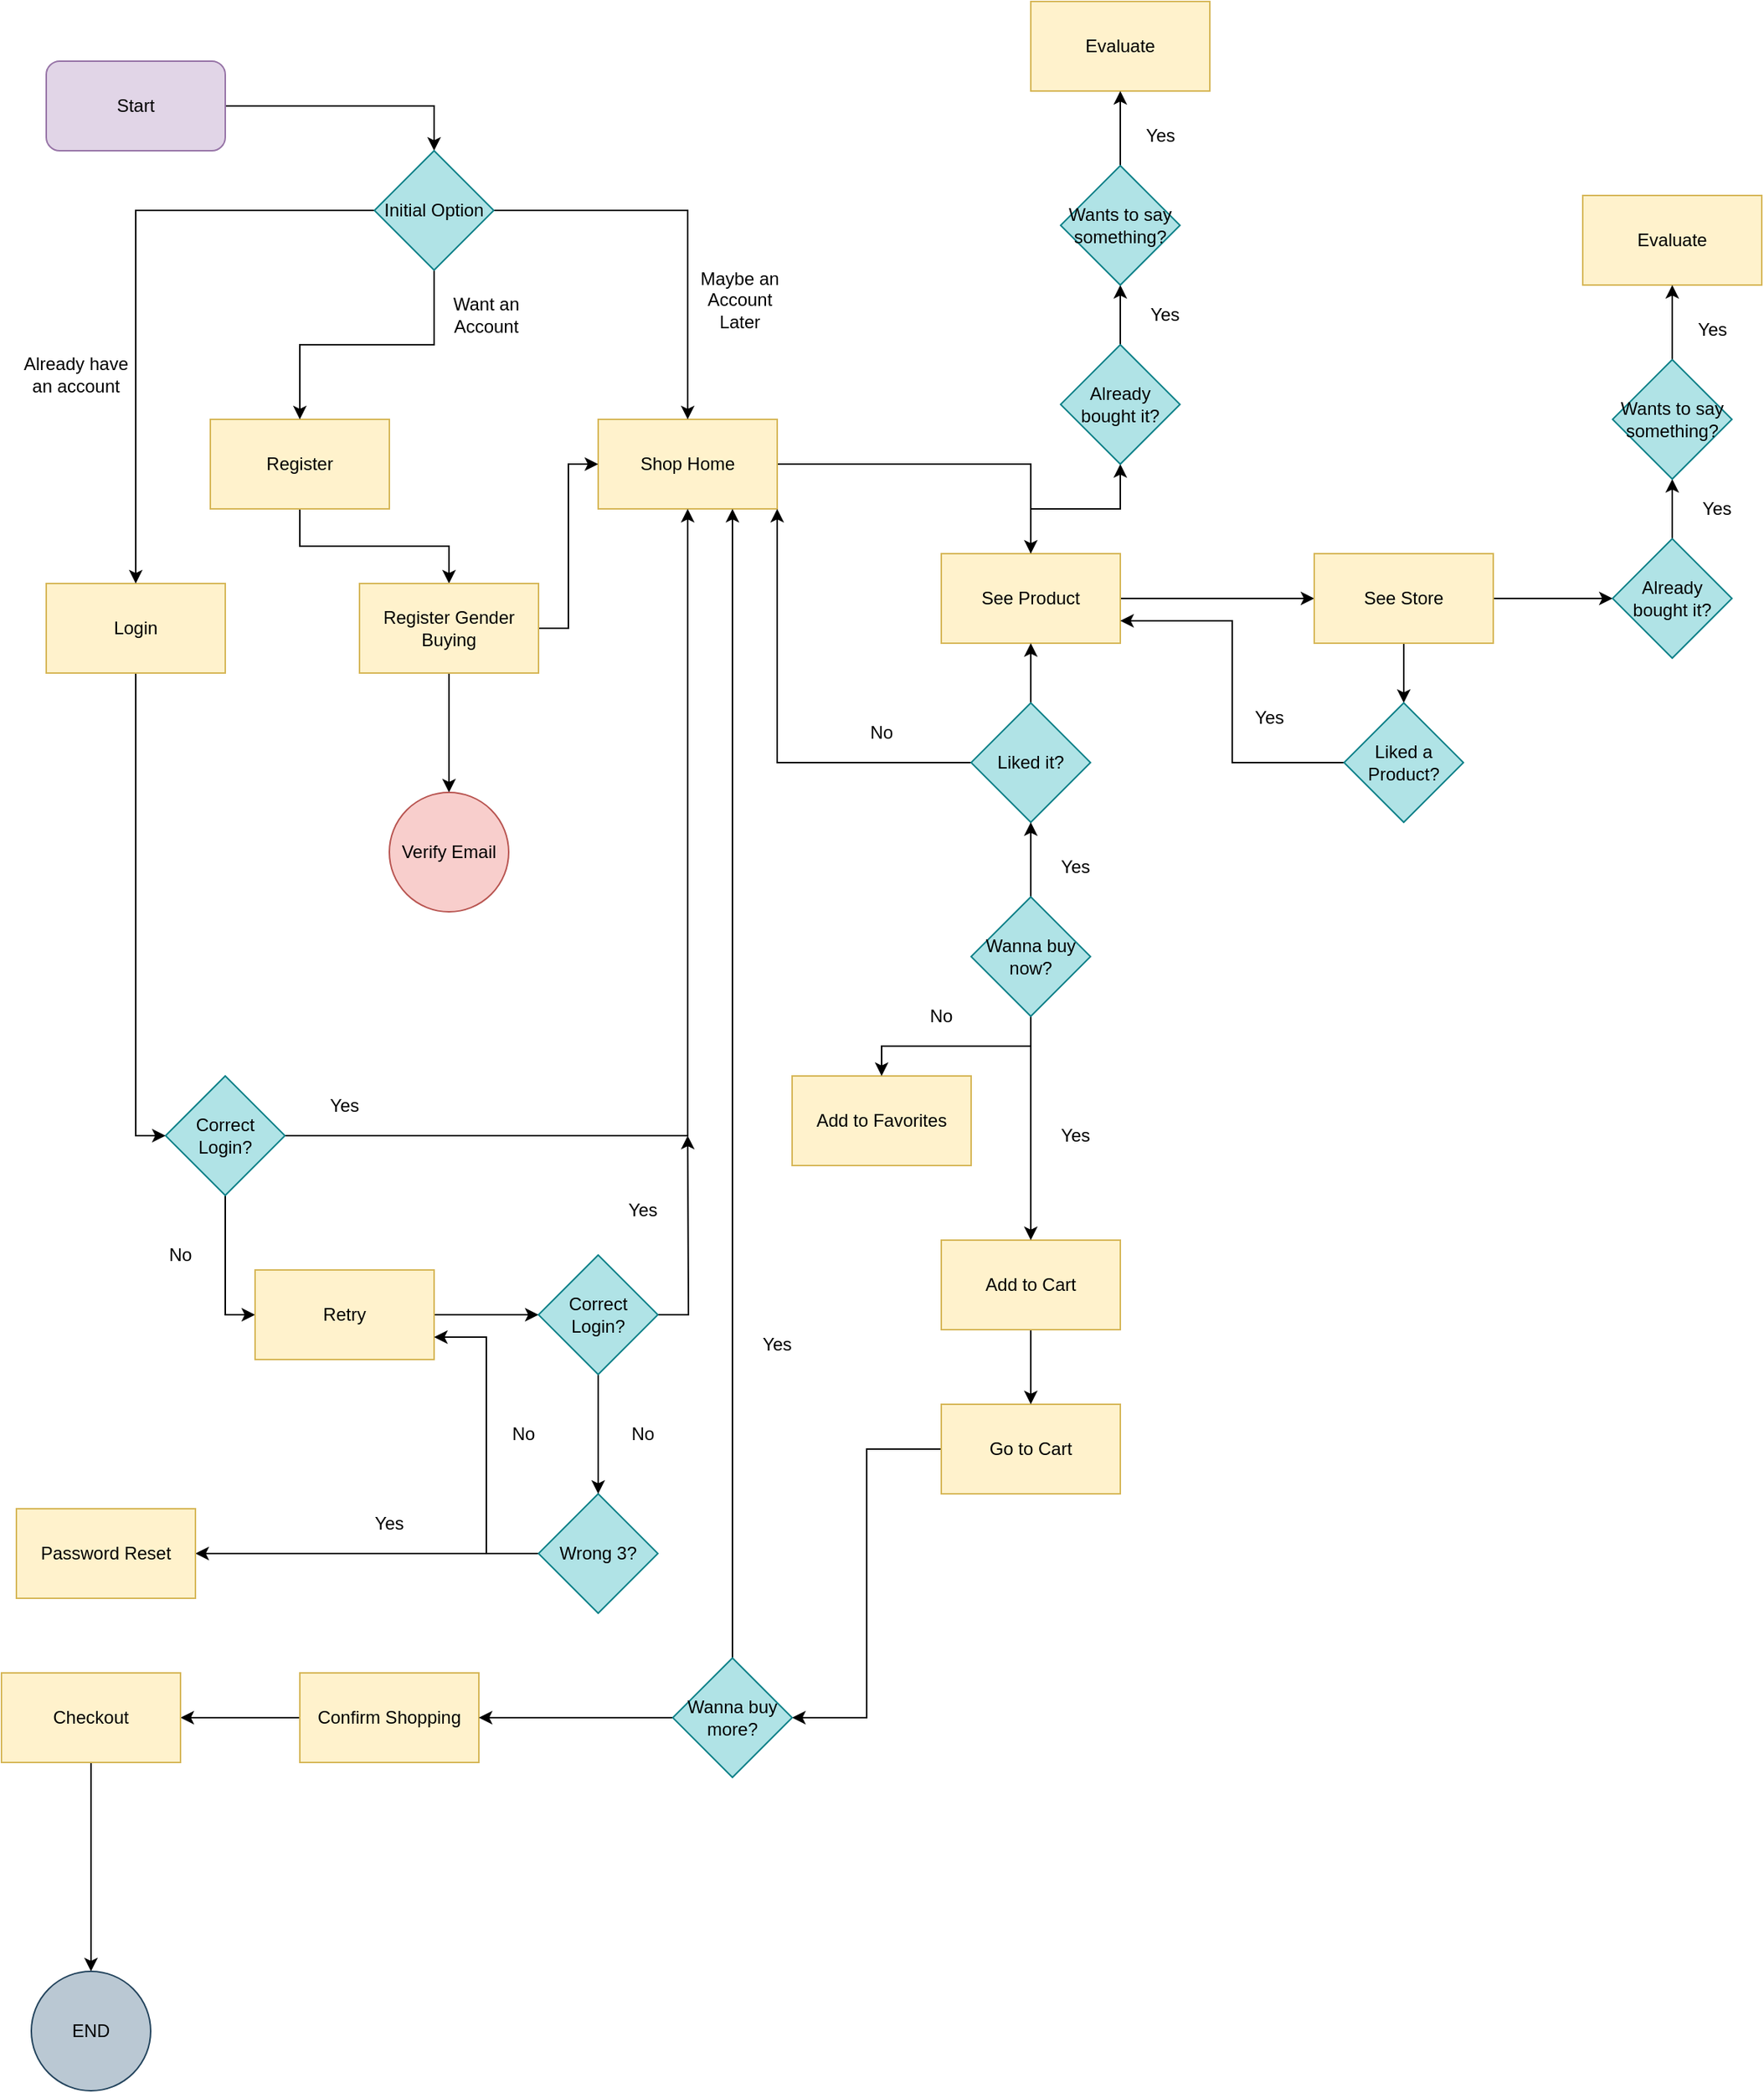 <mxfile version="13.7.2" type="device"><diagram id="ARR1EahvTP19j3XzaSaw" name="Page-1"><mxGraphModel dx="4340" dy="2250" grid="1" gridSize="10" guides="1" tooltips="1" connect="1" arrows="1" fold="1" page="1" pageScale="1" pageWidth="827" pageHeight="1169" math="0" shadow="0"><root><mxCell id="0"/><mxCell id="1" parent="0"/><mxCell id="SSbevDc94zhLPHONKLnF-32" style="edgeStyle=orthogonalEdgeStyle;rounded=0;orthogonalLoop=1;jettySize=auto;html=1;entryX=0.5;entryY=0;entryDx=0;entryDy=0;" edge="1" parent="1" source="SSbevDc94zhLPHONKLnF-1" target="SSbevDc94zhLPHONKLnF-31"><mxGeometry relative="1" as="geometry"/></mxCell><mxCell id="SSbevDc94zhLPHONKLnF-1" value="Start" style="rounded=1;whiteSpace=wrap;html=1;labelBackgroundColor=none;fillColor=#e1d5e7;strokeColor=#9673a6;" vertex="1" parent="1"><mxGeometry x="60" y="110" width="120" height="60" as="geometry"/></mxCell><mxCell id="SSbevDc94zhLPHONKLnF-13" style="edgeStyle=orthogonalEdgeStyle;rounded=0;orthogonalLoop=1;jettySize=auto;html=1;entryX=0;entryY=0.5;entryDx=0;entryDy=0;" edge="1" parent="1" source="SSbevDc94zhLPHONKLnF-2" target="SSbevDc94zhLPHONKLnF-12"><mxGeometry relative="1" as="geometry"/></mxCell><mxCell id="SSbevDc94zhLPHONKLnF-2" value="Login" style="rounded=0;whiteSpace=wrap;html=1;fillColor=#fff2cc;strokeColor=#d6b656;" vertex="1" parent="1"><mxGeometry x="60" y="460" width="120" height="60" as="geometry"/></mxCell><mxCell id="SSbevDc94zhLPHONKLnF-64" style="edgeStyle=orthogonalEdgeStyle;rounded=0;orthogonalLoop=1;jettySize=auto;html=1;entryX=0.5;entryY=0;entryDx=0;entryDy=0;" edge="1" parent="1" source="SSbevDc94zhLPHONKLnF-3" target="SSbevDc94zhLPHONKLnF-63"><mxGeometry relative="1" as="geometry"/></mxCell><mxCell id="SSbevDc94zhLPHONKLnF-3" value="Register" style="rounded=0;whiteSpace=wrap;html=1;fillColor=#fff2cc;strokeColor=#d6b656;" vertex="1" parent="1"><mxGeometry x="170" y="350" width="120" height="60" as="geometry"/></mxCell><mxCell id="SSbevDc94zhLPHONKLnF-54" style="edgeStyle=orthogonalEdgeStyle;rounded=0;orthogonalLoop=1;jettySize=auto;html=1;entryX=1;entryY=0.5;entryDx=0;entryDy=0;" edge="1" parent="1" source="SSbevDc94zhLPHONKLnF-4" target="SSbevDc94zhLPHONKLnF-53"><mxGeometry relative="1" as="geometry"/></mxCell><mxCell id="SSbevDc94zhLPHONKLnF-4" value="Go to Cart" style="rounded=0;whiteSpace=wrap;html=1;fillColor=#fff2cc;strokeColor=#d6b656;" vertex="1" parent="1"><mxGeometry x="660" y="1010" width="120" height="60" as="geometry"/></mxCell><mxCell id="SSbevDc94zhLPHONKLnF-62" style="edgeStyle=orthogonalEdgeStyle;rounded=0;orthogonalLoop=1;jettySize=auto;html=1;entryX=1;entryY=0.5;entryDx=0;entryDy=0;" edge="1" parent="1" source="SSbevDc94zhLPHONKLnF-5" target="SSbevDc94zhLPHONKLnF-6"><mxGeometry relative="1" as="geometry"/></mxCell><mxCell id="SSbevDc94zhLPHONKLnF-5" value="Confirm Shopping" style="rounded=0;whiteSpace=wrap;html=1;fillColor=#fff2cc;strokeColor=#d6b656;" vertex="1" parent="1"><mxGeometry x="230" y="1190" width="120" height="60" as="geometry"/></mxCell><mxCell id="SSbevDc94zhLPHONKLnF-104" style="edgeStyle=orthogonalEdgeStyle;rounded=0;orthogonalLoop=1;jettySize=auto;html=1;" edge="1" parent="1" source="SSbevDc94zhLPHONKLnF-6" target="SSbevDc94zhLPHONKLnF-105"><mxGeometry relative="1" as="geometry"><mxPoint x="90" y="1390" as="targetPoint"/></mxGeometry></mxCell><mxCell id="SSbevDc94zhLPHONKLnF-6" value="Checkout" style="rounded=0;whiteSpace=wrap;html=1;fillColor=#fff2cc;strokeColor=#d6b656;" vertex="1" parent="1"><mxGeometry x="30" y="1190" width="120" height="60" as="geometry"/></mxCell><mxCell id="SSbevDc94zhLPHONKLnF-77" style="edgeStyle=orthogonalEdgeStyle;rounded=0;orthogonalLoop=1;jettySize=auto;html=1;" edge="1" parent="1" source="SSbevDc94zhLPHONKLnF-7" target="SSbevDc94zhLPHONKLnF-78"><mxGeometry relative="1" as="geometry"><mxPoint x="960" y="470" as="targetPoint"/></mxGeometry></mxCell><mxCell id="SSbevDc94zhLPHONKLnF-89" style="edgeStyle=orthogonalEdgeStyle;rounded=0;orthogonalLoop=1;jettySize=auto;html=1;" edge="1" parent="1" source="SSbevDc94zhLPHONKLnF-7" target="SSbevDc94zhLPHONKLnF-86"><mxGeometry relative="1" as="geometry"/></mxCell><mxCell id="SSbevDc94zhLPHONKLnF-7" value="See Product" style="rounded=0;whiteSpace=wrap;html=1;fillColor=#fff2cc;strokeColor=#d6b656;" vertex="1" parent="1"><mxGeometry x="660" y="440" width="120" height="60" as="geometry"/></mxCell><mxCell id="SSbevDc94zhLPHONKLnF-52" style="edgeStyle=orthogonalEdgeStyle;rounded=0;orthogonalLoop=1;jettySize=auto;html=1;exitX=0.5;exitY=1;exitDx=0;exitDy=0;entryX=0.5;entryY=0;entryDx=0;entryDy=0;" edge="1" parent="1" source="SSbevDc94zhLPHONKLnF-8" target="SSbevDc94zhLPHONKLnF-4"><mxGeometry relative="1" as="geometry"/></mxCell><mxCell id="SSbevDc94zhLPHONKLnF-8" value="Add to Cart" style="rounded=0;whiteSpace=wrap;html=1;fillColor=#fff2cc;strokeColor=#d6b656;" vertex="1" parent="1"><mxGeometry x="660" y="900" width="120" height="60" as="geometry"/></mxCell><mxCell id="SSbevDc94zhLPHONKLnF-26" style="edgeStyle=orthogonalEdgeStyle;rounded=0;orthogonalLoop=1;jettySize=auto;html=1;entryX=0.5;entryY=0;entryDx=0;entryDy=0;" edge="1" parent="1" source="SSbevDc94zhLPHONKLnF-9" target="SSbevDc94zhLPHONKLnF-7"><mxGeometry relative="1" as="geometry"/></mxCell><mxCell id="SSbevDc94zhLPHONKLnF-9" value="Shop Home" style="rounded=0;whiteSpace=wrap;html=1;fillColor=#fff2cc;strokeColor=#d6b656;" vertex="1" parent="1"><mxGeometry x="430" y="350" width="120" height="60" as="geometry"/></mxCell><mxCell id="SSbevDc94zhLPHONKLnF-18" style="edgeStyle=orthogonalEdgeStyle;rounded=0;orthogonalLoop=1;jettySize=auto;html=1;entryX=0;entryY=0.5;entryDx=0;entryDy=0;" edge="1" parent="1" source="SSbevDc94zhLPHONKLnF-12" target="SSbevDc94zhLPHONKLnF-17"><mxGeometry relative="1" as="geometry"/></mxCell><mxCell id="SSbevDc94zhLPHONKLnF-20" style="edgeStyle=orthogonalEdgeStyle;rounded=0;orthogonalLoop=1;jettySize=auto;html=1;entryX=0.5;entryY=1;entryDx=0;entryDy=0;" edge="1" parent="1" source="SSbevDc94zhLPHONKLnF-12" target="SSbevDc94zhLPHONKLnF-9"><mxGeometry relative="1" as="geometry"/></mxCell><mxCell id="SSbevDc94zhLPHONKLnF-12" value="Correct Login?" style="rhombus;whiteSpace=wrap;html=1;fillColor=#b0e3e6;strokeColor=#0e8088;" vertex="1" parent="1"><mxGeometry x="140" y="790" width="80" height="80" as="geometry"/></mxCell><mxCell id="SSbevDc94zhLPHONKLnF-70" style="edgeStyle=orthogonalEdgeStyle;rounded=0;orthogonalLoop=1;jettySize=auto;html=1;exitX=1;exitY=0.5;exitDx=0;exitDy=0;entryX=0;entryY=0.5;entryDx=0;entryDy=0;" edge="1" parent="1" source="SSbevDc94zhLPHONKLnF-17" target="SSbevDc94zhLPHONKLnF-69"><mxGeometry relative="1" as="geometry"/></mxCell><mxCell id="SSbevDc94zhLPHONKLnF-17" value="Retry" style="rounded=0;whiteSpace=wrap;html=1;fillColor=#fff2cc;strokeColor=#d6b656;" vertex="1" parent="1"><mxGeometry x="200" y="920" width="120" height="60" as="geometry"/></mxCell><mxCell id="SSbevDc94zhLPHONKLnF-24" style="edgeStyle=orthogonalEdgeStyle;rounded=0;orthogonalLoop=1;jettySize=auto;html=1;entryX=1;entryY=0.5;entryDx=0;entryDy=0;" edge="1" parent="1" source="SSbevDc94zhLPHONKLnF-21" target="SSbevDc94zhLPHONKLnF-23"><mxGeometry relative="1" as="geometry"/></mxCell><mxCell id="SSbevDc94zhLPHONKLnF-75" style="edgeStyle=orthogonalEdgeStyle;rounded=0;orthogonalLoop=1;jettySize=auto;html=1;entryX=1;entryY=0.75;entryDx=0;entryDy=0;" edge="1" parent="1" source="SSbevDc94zhLPHONKLnF-21" target="SSbevDc94zhLPHONKLnF-17"><mxGeometry relative="1" as="geometry"/></mxCell><mxCell id="SSbevDc94zhLPHONKLnF-21" value="Wrong 3?" style="rhombus;whiteSpace=wrap;html=1;fillColor=#b0e3e6;strokeColor=#0e8088;" vertex="1" parent="1"><mxGeometry x="390" y="1070" width="80" height="80" as="geometry"/></mxCell><mxCell id="SSbevDc94zhLPHONKLnF-23" value="Password Reset" style="rounded=0;whiteSpace=wrap;html=1;fillColor=#fff2cc;strokeColor=#d6b656;" vertex="1" parent="1"><mxGeometry x="40" y="1080" width="120" height="60" as="geometry"/></mxCell><mxCell id="SSbevDc94zhLPHONKLnF-28" style="edgeStyle=orthogonalEdgeStyle;rounded=0;orthogonalLoop=1;jettySize=auto;html=1;entryX=0.5;entryY=1;entryDx=0;entryDy=0;" edge="1" parent="1" source="SSbevDc94zhLPHONKLnF-27" target="SSbevDc94zhLPHONKLnF-7"><mxGeometry relative="1" as="geometry"/></mxCell><mxCell id="SSbevDc94zhLPHONKLnF-30" style="edgeStyle=orthogonalEdgeStyle;rounded=0;orthogonalLoop=1;jettySize=auto;html=1;entryX=1;entryY=1;entryDx=0;entryDy=0;" edge="1" parent="1" source="SSbevDc94zhLPHONKLnF-27" target="SSbevDc94zhLPHONKLnF-9"><mxGeometry relative="1" as="geometry"/></mxCell><mxCell id="SSbevDc94zhLPHONKLnF-27" value="Liked it?" style="rhombus;whiteSpace=wrap;html=1;fillColor=#b0e3e6;strokeColor=#0e8088;" vertex="1" parent="1"><mxGeometry x="680" y="540" width="80" height="80" as="geometry"/></mxCell><mxCell id="SSbevDc94zhLPHONKLnF-33" style="edgeStyle=orthogonalEdgeStyle;rounded=0;orthogonalLoop=1;jettySize=auto;html=1;entryX=0.5;entryY=0;entryDx=0;entryDy=0;" edge="1" parent="1" source="SSbevDc94zhLPHONKLnF-31" target="SSbevDc94zhLPHONKLnF-9"><mxGeometry relative="1" as="geometry"/></mxCell><mxCell id="SSbevDc94zhLPHONKLnF-34" style="edgeStyle=orthogonalEdgeStyle;rounded=0;orthogonalLoop=1;jettySize=auto;html=1;entryX=0.5;entryY=0;entryDx=0;entryDy=0;" edge="1" parent="1" source="SSbevDc94zhLPHONKLnF-31" target="SSbevDc94zhLPHONKLnF-3"><mxGeometry relative="1" as="geometry"/></mxCell><mxCell id="SSbevDc94zhLPHONKLnF-35" style="edgeStyle=orthogonalEdgeStyle;rounded=0;orthogonalLoop=1;jettySize=auto;html=1;entryX=0.5;entryY=0;entryDx=0;entryDy=0;" edge="1" parent="1" source="SSbevDc94zhLPHONKLnF-31" target="SSbevDc94zhLPHONKLnF-2"><mxGeometry relative="1" as="geometry"/></mxCell><mxCell id="SSbevDc94zhLPHONKLnF-31" value="Initial Option" style="rhombus;whiteSpace=wrap;html=1;fillColor=#b0e3e6;strokeColor=#0e8088;" vertex="1" parent="1"><mxGeometry x="280" y="170" width="80" height="80" as="geometry"/></mxCell><mxCell id="SSbevDc94zhLPHONKLnF-36" value="Want an Account" style="text;html=1;strokeColor=none;fillColor=none;align=center;verticalAlign=middle;whiteSpace=wrap;rounded=0;" vertex="1" parent="1"><mxGeometry x="310" y="270" width="90" height="20" as="geometry"/></mxCell><mxCell id="SSbevDc94zhLPHONKLnF-37" value="Maybe an Account Later" style="text;html=1;strokeColor=none;fillColor=none;align=center;verticalAlign=middle;whiteSpace=wrap;rounded=0;" vertex="1" parent="1"><mxGeometry x="490" y="260" width="70" height="20" as="geometry"/></mxCell><mxCell id="SSbevDc94zhLPHONKLnF-38" value="Already have an account" style="text;html=1;strokeColor=none;fillColor=none;align=center;verticalAlign=middle;whiteSpace=wrap;rounded=0;" vertex="1" parent="1"><mxGeometry x="40" y="310" width="80" height="20" as="geometry"/></mxCell><mxCell id="SSbevDc94zhLPHONKLnF-39" value="Yes" style="text;html=1;strokeColor=none;fillColor=none;align=center;verticalAlign=middle;whiteSpace=wrap;rounded=0;" vertex="1" parent="1"><mxGeometry x="270" y="1080" width="40" height="20" as="geometry"/></mxCell><mxCell id="SSbevDc94zhLPHONKLnF-40" value="No" style="text;html=1;strokeColor=none;fillColor=none;align=center;verticalAlign=middle;whiteSpace=wrap;rounded=0;" vertex="1" parent="1"><mxGeometry x="130" y="900" width="40" height="20" as="geometry"/></mxCell><mxCell id="SSbevDc94zhLPHONKLnF-41" value="Yes" style="text;html=1;strokeColor=none;fillColor=none;align=center;verticalAlign=middle;whiteSpace=wrap;rounded=0;" vertex="1" parent="1"><mxGeometry x="240" y="800" width="40" height="20" as="geometry"/></mxCell><mxCell id="SSbevDc94zhLPHONKLnF-42" value="Yes" style="text;html=1;strokeColor=none;fillColor=none;align=center;verticalAlign=middle;whiteSpace=wrap;rounded=0;" vertex="1" parent="1"><mxGeometry x="730" y="640" width="40" height="20" as="geometry"/></mxCell><mxCell id="SSbevDc94zhLPHONKLnF-43" value="No" style="text;html=1;strokeColor=none;fillColor=none;align=center;verticalAlign=middle;whiteSpace=wrap;rounded=0;" vertex="1" parent="1"><mxGeometry x="600" y="550" width="40" height="20" as="geometry"/></mxCell><mxCell id="SSbevDc94zhLPHONKLnF-44" value="Add to Favorites" style="rounded=0;whiteSpace=wrap;html=1;fillColor=#fff2cc;strokeColor=#d6b656;" vertex="1" parent="1"><mxGeometry x="560" y="790" width="120" height="60" as="geometry"/></mxCell><mxCell id="SSbevDc94zhLPHONKLnF-47" style="edgeStyle=orthogonalEdgeStyle;rounded=0;orthogonalLoop=1;jettySize=auto;html=1;entryX=0.5;entryY=1;entryDx=0;entryDy=0;" edge="1" parent="1" source="SSbevDc94zhLPHONKLnF-46" target="SSbevDc94zhLPHONKLnF-27"><mxGeometry relative="1" as="geometry"/></mxCell><mxCell id="SSbevDc94zhLPHONKLnF-48" style="edgeStyle=orthogonalEdgeStyle;rounded=0;orthogonalLoop=1;jettySize=auto;html=1;entryX=0.5;entryY=0;entryDx=0;entryDy=0;" edge="1" parent="1" source="SSbevDc94zhLPHONKLnF-46" target="SSbevDc94zhLPHONKLnF-44"><mxGeometry relative="1" as="geometry"/></mxCell><mxCell id="SSbevDc94zhLPHONKLnF-50" style="edgeStyle=orthogonalEdgeStyle;rounded=0;orthogonalLoop=1;jettySize=auto;html=1;exitX=0.5;exitY=1;exitDx=0;exitDy=0;entryX=0.5;entryY=0;entryDx=0;entryDy=0;" edge="1" parent="1" source="SSbevDc94zhLPHONKLnF-46" target="SSbevDc94zhLPHONKLnF-8"><mxGeometry relative="1" as="geometry"/></mxCell><mxCell id="SSbevDc94zhLPHONKLnF-46" value="Wanna buy now?" style="rhombus;whiteSpace=wrap;html=1;fillColor=#b0e3e6;strokeColor=#0e8088;" vertex="1" parent="1"><mxGeometry x="680" y="670" width="80" height="80" as="geometry"/></mxCell><mxCell id="SSbevDc94zhLPHONKLnF-49" value="No" style="text;html=1;strokeColor=none;fillColor=none;align=center;verticalAlign=middle;whiteSpace=wrap;rounded=0;" vertex="1" parent="1"><mxGeometry x="640" y="740" width="40" height="20" as="geometry"/></mxCell><mxCell id="SSbevDc94zhLPHONKLnF-51" value="Yes" style="text;html=1;strokeColor=none;fillColor=none;align=center;verticalAlign=middle;whiteSpace=wrap;rounded=0;" vertex="1" parent="1"><mxGeometry x="730" y="820" width="40" height="20" as="geometry"/></mxCell><mxCell id="SSbevDc94zhLPHONKLnF-56" style="edgeStyle=orthogonalEdgeStyle;rounded=0;orthogonalLoop=1;jettySize=auto;html=1;entryX=0.75;entryY=1;entryDx=0;entryDy=0;" edge="1" parent="1" source="SSbevDc94zhLPHONKLnF-53" target="SSbevDc94zhLPHONKLnF-9"><mxGeometry relative="1" as="geometry"/></mxCell><mxCell id="SSbevDc94zhLPHONKLnF-61" style="edgeStyle=orthogonalEdgeStyle;rounded=0;orthogonalLoop=1;jettySize=auto;html=1;entryX=1;entryY=0.5;entryDx=0;entryDy=0;" edge="1" parent="1" source="SSbevDc94zhLPHONKLnF-53" target="SSbevDc94zhLPHONKLnF-5"><mxGeometry relative="1" as="geometry"/></mxCell><mxCell id="SSbevDc94zhLPHONKLnF-53" value="Wanna buy more?" style="rhombus;whiteSpace=wrap;html=1;fillColor=#b0e3e6;strokeColor=#0e8088;" vertex="1" parent="1"><mxGeometry x="480" y="1180" width="80" height="80" as="geometry"/></mxCell><mxCell id="SSbevDc94zhLPHONKLnF-57" value="Yes" style="text;html=1;strokeColor=none;fillColor=none;align=center;verticalAlign=middle;whiteSpace=wrap;rounded=0;" vertex="1" parent="1"><mxGeometry x="530" y="960" width="40" height="20" as="geometry"/></mxCell><mxCell id="SSbevDc94zhLPHONKLnF-59" value="No" style="text;html=1;strokeColor=none;fillColor=none;align=center;verticalAlign=middle;whiteSpace=wrap;rounded=0;" vertex="1" parent="1"><mxGeometry x="440" y="1020" width="40" height="20" as="geometry"/></mxCell><mxCell id="SSbevDc94zhLPHONKLnF-67" style="edgeStyle=orthogonalEdgeStyle;rounded=0;orthogonalLoop=1;jettySize=auto;html=1;entryX=0.5;entryY=0;entryDx=0;entryDy=0;" edge="1" parent="1" source="SSbevDc94zhLPHONKLnF-63" target="SSbevDc94zhLPHONKLnF-66"><mxGeometry relative="1" as="geometry"/></mxCell><mxCell id="SSbevDc94zhLPHONKLnF-68" style="edgeStyle=orthogonalEdgeStyle;rounded=0;orthogonalLoop=1;jettySize=auto;html=1;entryX=0;entryY=0.5;entryDx=0;entryDy=0;" edge="1" parent="1" source="SSbevDc94zhLPHONKLnF-63" target="SSbevDc94zhLPHONKLnF-9"><mxGeometry relative="1" as="geometry"/></mxCell><mxCell id="SSbevDc94zhLPHONKLnF-63" value="Register Gender Buying" style="rounded=0;whiteSpace=wrap;html=1;fillColor=#fff2cc;strokeColor=#d6b656;" vertex="1" parent="1"><mxGeometry x="270" y="460" width="120" height="60" as="geometry"/></mxCell><mxCell id="SSbevDc94zhLPHONKLnF-66" value="Verify Email" style="ellipse;whiteSpace=wrap;html=1;aspect=fixed;fillColor=#f8cecc;strokeColor=#b85450;" vertex="1" parent="1"><mxGeometry x="290" y="600" width="80" height="80" as="geometry"/></mxCell><mxCell id="SSbevDc94zhLPHONKLnF-71" style="edgeStyle=orthogonalEdgeStyle;rounded=0;orthogonalLoop=1;jettySize=auto;html=1;entryX=0.5;entryY=0;entryDx=0;entryDy=0;" edge="1" parent="1" source="SSbevDc94zhLPHONKLnF-69" target="SSbevDc94zhLPHONKLnF-21"><mxGeometry relative="1" as="geometry"/></mxCell><mxCell id="SSbevDc94zhLPHONKLnF-72" style="edgeStyle=orthogonalEdgeStyle;rounded=0;orthogonalLoop=1;jettySize=auto;html=1;" edge="1" parent="1" source="SSbevDc94zhLPHONKLnF-69"><mxGeometry relative="1" as="geometry"><mxPoint x="490" y="830" as="targetPoint"/></mxGeometry></mxCell><mxCell id="SSbevDc94zhLPHONKLnF-69" value="Correct Login?" style="rhombus;whiteSpace=wrap;html=1;fillColor=#b0e3e6;strokeColor=#0e8088;" vertex="1" parent="1"><mxGeometry x="390" y="910" width="80" height="80" as="geometry"/></mxCell><mxCell id="SSbevDc94zhLPHONKLnF-73" value="Yes" style="text;html=1;strokeColor=none;fillColor=none;align=center;verticalAlign=middle;whiteSpace=wrap;rounded=0;" vertex="1" parent="1"><mxGeometry x="440" y="870" width="40" height="20" as="geometry"/></mxCell><mxCell id="SSbevDc94zhLPHONKLnF-76" value="No" style="text;html=1;strokeColor=none;fillColor=none;align=center;verticalAlign=middle;whiteSpace=wrap;rounded=0;" vertex="1" parent="1"><mxGeometry x="360" y="1020" width="40" height="20" as="geometry"/></mxCell><mxCell id="SSbevDc94zhLPHONKLnF-81" style="edgeStyle=orthogonalEdgeStyle;rounded=0;orthogonalLoop=1;jettySize=auto;html=1;entryX=0.5;entryY=0;entryDx=0;entryDy=0;" edge="1" parent="1" source="SSbevDc94zhLPHONKLnF-78" target="SSbevDc94zhLPHONKLnF-79"><mxGeometry relative="1" as="geometry"/></mxCell><mxCell id="SSbevDc94zhLPHONKLnF-103" style="edgeStyle=orthogonalEdgeStyle;rounded=0;orthogonalLoop=1;jettySize=auto;html=1;entryX=0;entryY=0.5;entryDx=0;entryDy=0;" edge="1" parent="1" source="SSbevDc94zhLPHONKLnF-78" target="SSbevDc94zhLPHONKLnF-97"><mxGeometry relative="1" as="geometry"/></mxCell><mxCell id="SSbevDc94zhLPHONKLnF-78" value="See Store" style="rounded=0;whiteSpace=wrap;html=1;fillColor=#fff2cc;strokeColor=#d6b656;" vertex="1" parent="1"><mxGeometry x="910" y="440" width="120" height="60" as="geometry"/></mxCell><mxCell id="SSbevDc94zhLPHONKLnF-82" style="edgeStyle=orthogonalEdgeStyle;rounded=0;orthogonalLoop=1;jettySize=auto;html=1;entryX=1;entryY=0.75;entryDx=0;entryDy=0;" edge="1" parent="1" source="SSbevDc94zhLPHONKLnF-79" target="SSbevDc94zhLPHONKLnF-7"><mxGeometry relative="1" as="geometry"/></mxCell><mxCell id="SSbevDc94zhLPHONKLnF-79" value="Liked a Product?" style="rhombus;whiteSpace=wrap;html=1;fillColor=#b0e3e6;strokeColor=#0e8088;" vertex="1" parent="1"><mxGeometry x="930" y="540" width="80" height="80" as="geometry"/></mxCell><mxCell id="SSbevDc94zhLPHONKLnF-84" value="Yes" style="text;html=1;strokeColor=none;fillColor=none;align=center;verticalAlign=middle;whiteSpace=wrap;rounded=0;labelBackgroundColor=none;" vertex="1" parent="1"><mxGeometry x="860" y="540" width="40" height="20" as="geometry"/></mxCell><mxCell id="SSbevDc94zhLPHONKLnF-92" style="edgeStyle=orthogonalEdgeStyle;rounded=0;orthogonalLoop=1;jettySize=auto;html=1;entryX=0.5;entryY=1;entryDx=0;entryDy=0;" edge="1" parent="1" source="SSbevDc94zhLPHONKLnF-86" target="SSbevDc94zhLPHONKLnF-91"><mxGeometry relative="1" as="geometry"/></mxCell><mxCell id="SSbevDc94zhLPHONKLnF-86" value="Already bought it?" style="rhombus;whiteSpace=wrap;html=1;labelBackgroundColor=none;fillColor=#b0e3e6;strokeColor=#0e8088;" vertex="1" parent="1"><mxGeometry x="740" y="300" width="80" height="80" as="geometry"/></mxCell><mxCell id="SSbevDc94zhLPHONKLnF-90" value="Evaluate" style="rounded=0;whiteSpace=wrap;html=1;labelBackgroundColor=none;fillColor=#fff2cc;strokeColor=#d6b656;" vertex="1" parent="1"><mxGeometry x="720" y="70" width="120" height="60" as="geometry"/></mxCell><mxCell id="SSbevDc94zhLPHONKLnF-93" style="edgeStyle=orthogonalEdgeStyle;rounded=0;orthogonalLoop=1;jettySize=auto;html=1;entryX=0.5;entryY=1;entryDx=0;entryDy=0;" edge="1" parent="1" source="SSbevDc94zhLPHONKLnF-91" target="SSbevDc94zhLPHONKLnF-90"><mxGeometry relative="1" as="geometry"/></mxCell><mxCell id="SSbevDc94zhLPHONKLnF-91" value="Wants to say something?" style="rhombus;whiteSpace=wrap;html=1;labelBackgroundColor=none;fillColor=#b0e3e6;strokeColor=#0e8088;" vertex="1" parent="1"><mxGeometry x="740" y="180" width="80" height="80" as="geometry"/></mxCell><mxCell id="SSbevDc94zhLPHONKLnF-94" value="Yes" style="text;html=1;strokeColor=none;fillColor=none;align=center;verticalAlign=middle;whiteSpace=wrap;rounded=0;labelBackgroundColor=none;" vertex="1" parent="1"><mxGeometry x="790" y="270" width="40" height="20" as="geometry"/></mxCell><mxCell id="SSbevDc94zhLPHONKLnF-95" value="Yes" style="text;html=1;strokeColor=none;fillColor=none;align=center;verticalAlign=middle;whiteSpace=wrap;rounded=0;labelBackgroundColor=none;" vertex="1" parent="1"><mxGeometry x="787" y="150" width="40" height="20" as="geometry"/></mxCell><mxCell id="SSbevDc94zhLPHONKLnF-96" style="edgeStyle=orthogonalEdgeStyle;rounded=0;orthogonalLoop=1;jettySize=auto;html=1;entryX=0.5;entryY=1;entryDx=0;entryDy=0;" edge="1" parent="1" source="SSbevDc94zhLPHONKLnF-97" target="SSbevDc94zhLPHONKLnF-100"><mxGeometry relative="1" as="geometry"/></mxCell><mxCell id="SSbevDc94zhLPHONKLnF-97" value="Already bought it?" style="rhombus;whiteSpace=wrap;html=1;labelBackgroundColor=none;fillColor=#b0e3e6;strokeColor=#0e8088;" vertex="1" parent="1"><mxGeometry x="1110" y="430" width="80" height="80" as="geometry"/></mxCell><mxCell id="SSbevDc94zhLPHONKLnF-98" value="Evaluate" style="rounded=0;whiteSpace=wrap;html=1;labelBackgroundColor=none;fillColor=#fff2cc;strokeColor=#d6b656;" vertex="1" parent="1"><mxGeometry x="1090" y="200" width="120" height="60" as="geometry"/></mxCell><mxCell id="SSbevDc94zhLPHONKLnF-99" style="edgeStyle=orthogonalEdgeStyle;rounded=0;orthogonalLoop=1;jettySize=auto;html=1;entryX=0.5;entryY=1;entryDx=0;entryDy=0;" edge="1" parent="1" source="SSbevDc94zhLPHONKLnF-100" target="SSbevDc94zhLPHONKLnF-98"><mxGeometry relative="1" as="geometry"/></mxCell><mxCell id="SSbevDc94zhLPHONKLnF-100" value="Wants to say something?" style="rhombus;whiteSpace=wrap;html=1;labelBackgroundColor=none;fillColor=#b0e3e6;strokeColor=#0e8088;" vertex="1" parent="1"><mxGeometry x="1110" y="310" width="80" height="80" as="geometry"/></mxCell><mxCell id="SSbevDc94zhLPHONKLnF-101" value="Yes" style="text;html=1;strokeColor=none;fillColor=none;align=center;verticalAlign=middle;whiteSpace=wrap;rounded=0;labelBackgroundColor=none;" vertex="1" parent="1"><mxGeometry x="1160" y="400" width="40" height="20" as="geometry"/></mxCell><mxCell id="SSbevDc94zhLPHONKLnF-102" value="Yes" style="text;html=1;strokeColor=none;fillColor=none;align=center;verticalAlign=middle;whiteSpace=wrap;rounded=0;labelBackgroundColor=none;" vertex="1" parent="1"><mxGeometry x="1157" y="280" width="40" height="20" as="geometry"/></mxCell><mxCell id="SSbevDc94zhLPHONKLnF-105" value="END" style="ellipse;whiteSpace=wrap;html=1;aspect=fixed;fillColor=#bac8d3;strokeColor=#23445d;" vertex="1" parent="1"><mxGeometry x="50" y="1390" width="80" height="80" as="geometry"/></mxCell></root></mxGraphModel></diagram></mxfile>